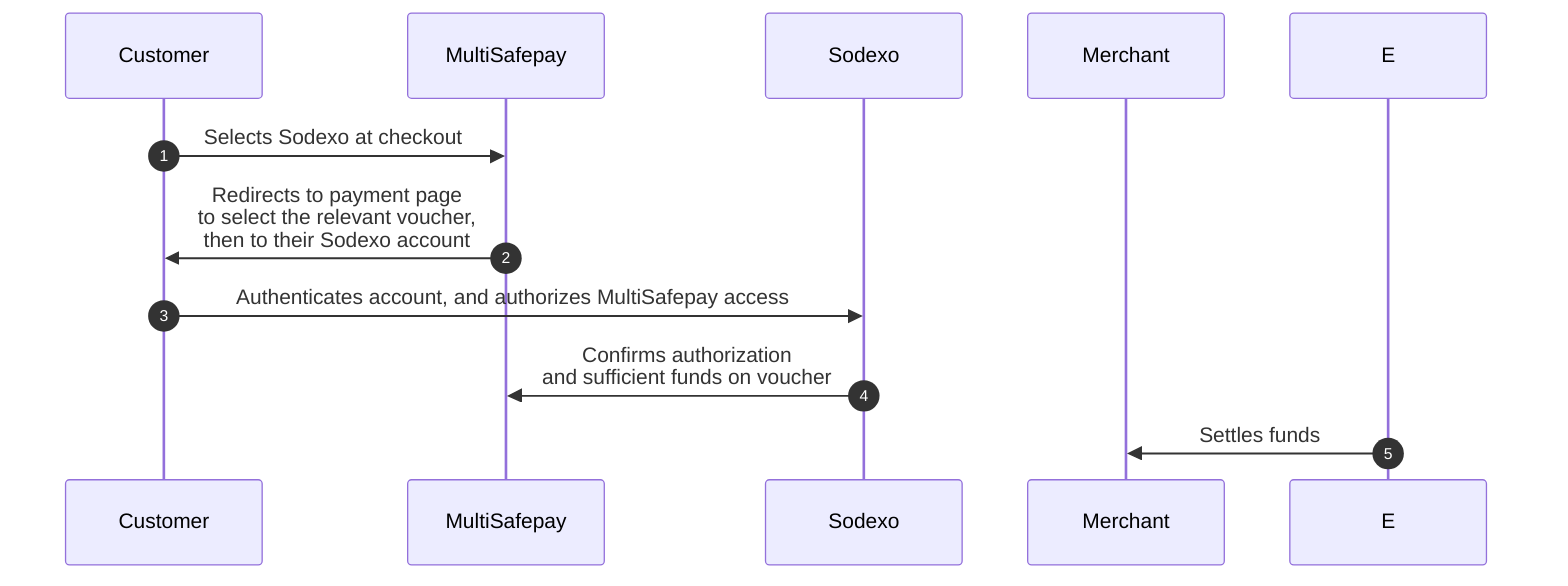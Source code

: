 sequenceDiagram
    autonumber
    participant C as Customer
    participant Mu as MultiSafepay
    participant S as Sodexo
    participant Me as Merchant

    C->>Mu: Selects Sodexo at checkout
    Mu->>C: Redirects to payment page <br> to select the relevant voucher, <br> then to their Sodexo account
    C->>S: Authenticates account, and authorizes MultiSafepay access
    S->>Mu: Confirms authorization <br> and sufficient funds on voucher
    E->>Me: Settles funds